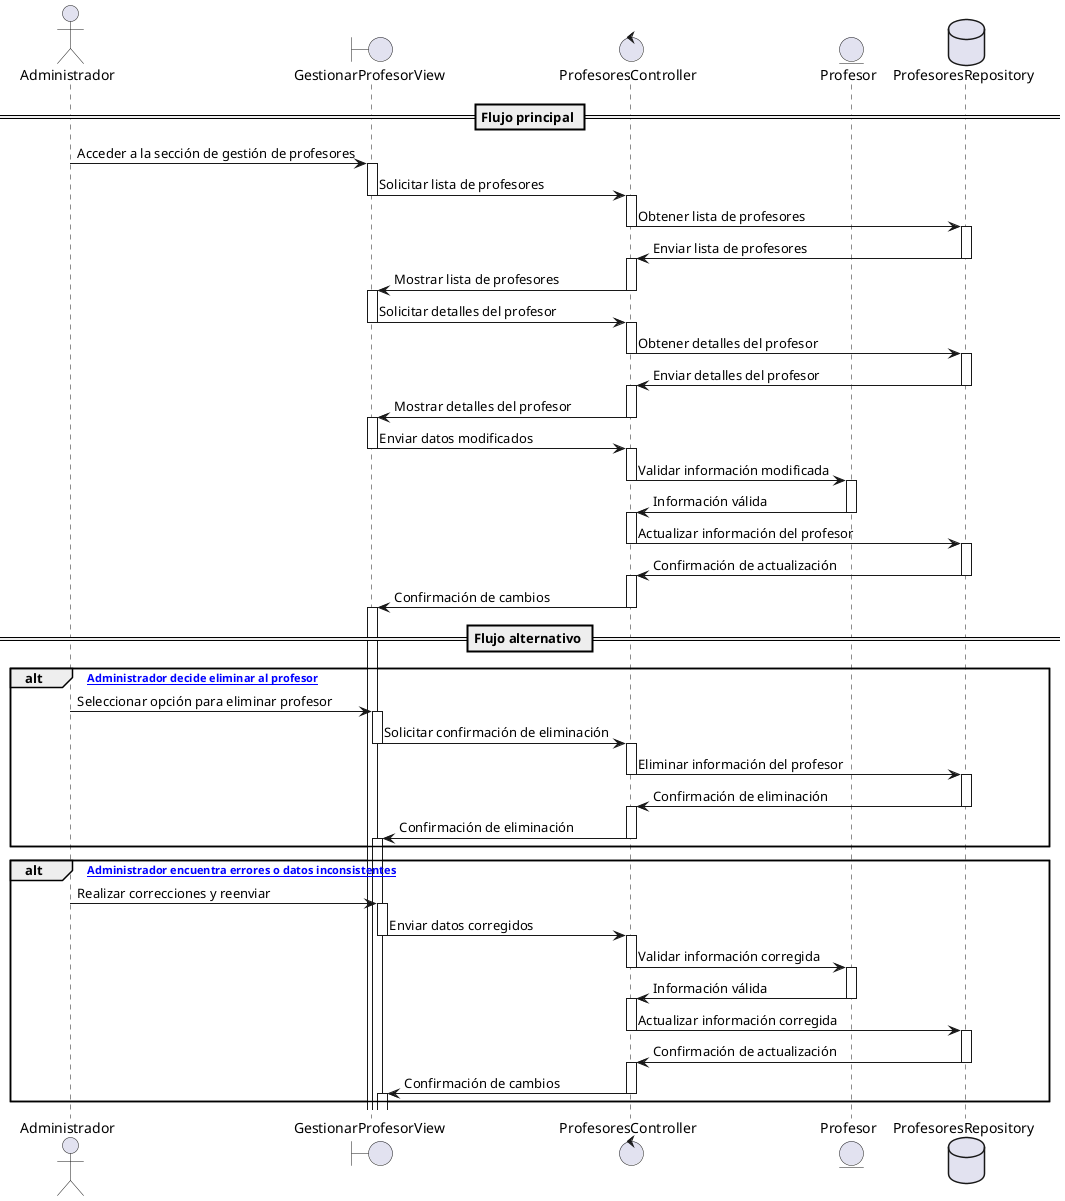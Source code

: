 @startuml
actor Administrador
boundary "GestionarProfesorView" as View
control "ProfesoresController" as Controller
entity "Profesor" as Model
database "ProfesoresRepository" as Repository

== Flujo principal ==
Administrador -> View --++: Acceder a la sección de gestión de profesores
View -> Controller --++: Solicitar lista de profesores
Controller -> Repository --++: Obtener lista de profesores
Repository -> Controller --++: Enviar lista de profesores
Controller -> View --++: Mostrar lista de profesores
View -> Controller --++: Solicitar detalles del profesor
Controller -> Repository --++: Obtener detalles del profesor
Repository -> Controller --++: Enviar detalles del profesor
Controller -> View --++: Mostrar detalles del profesor
View -> Controller --++: Enviar datos modificados
Controller -> Model --++: Validar información modificada
Model -> Controller --++: Información válida
Controller -> Repository --++: Actualizar información del profesor
Repository -> Controller --++: Confirmación de actualización
Controller -> View --++: Confirmación de cambios

== Flujo alternativo ==
alt [A Administrador decide eliminar al profesor]
    Administrador -> View --++: Seleccionar opción para eliminar profesor
    View -> Controller --++: Solicitar confirmación de eliminación
    Controller -> Repository --++: Eliminar información del profesor
    Repository -> Controller --++: Confirmación de eliminación
    Controller -> View --++: Confirmación de eliminación
end

alt [A Administrador encuentra errores o datos inconsistentes]
    Administrador -> View --++: Realizar correcciones y reenviar
    View -> Controller --++: Enviar datos corregidos
    Controller -> Model --++: Validar información corregida
    Model -> Controller --++: Información válida
    Controller -> Repository --++: Actualizar información corregida
    Repository -> Controller --++: Confirmación de actualización
    Controller -> View --++: Confirmación de cambios
end
@enduml
